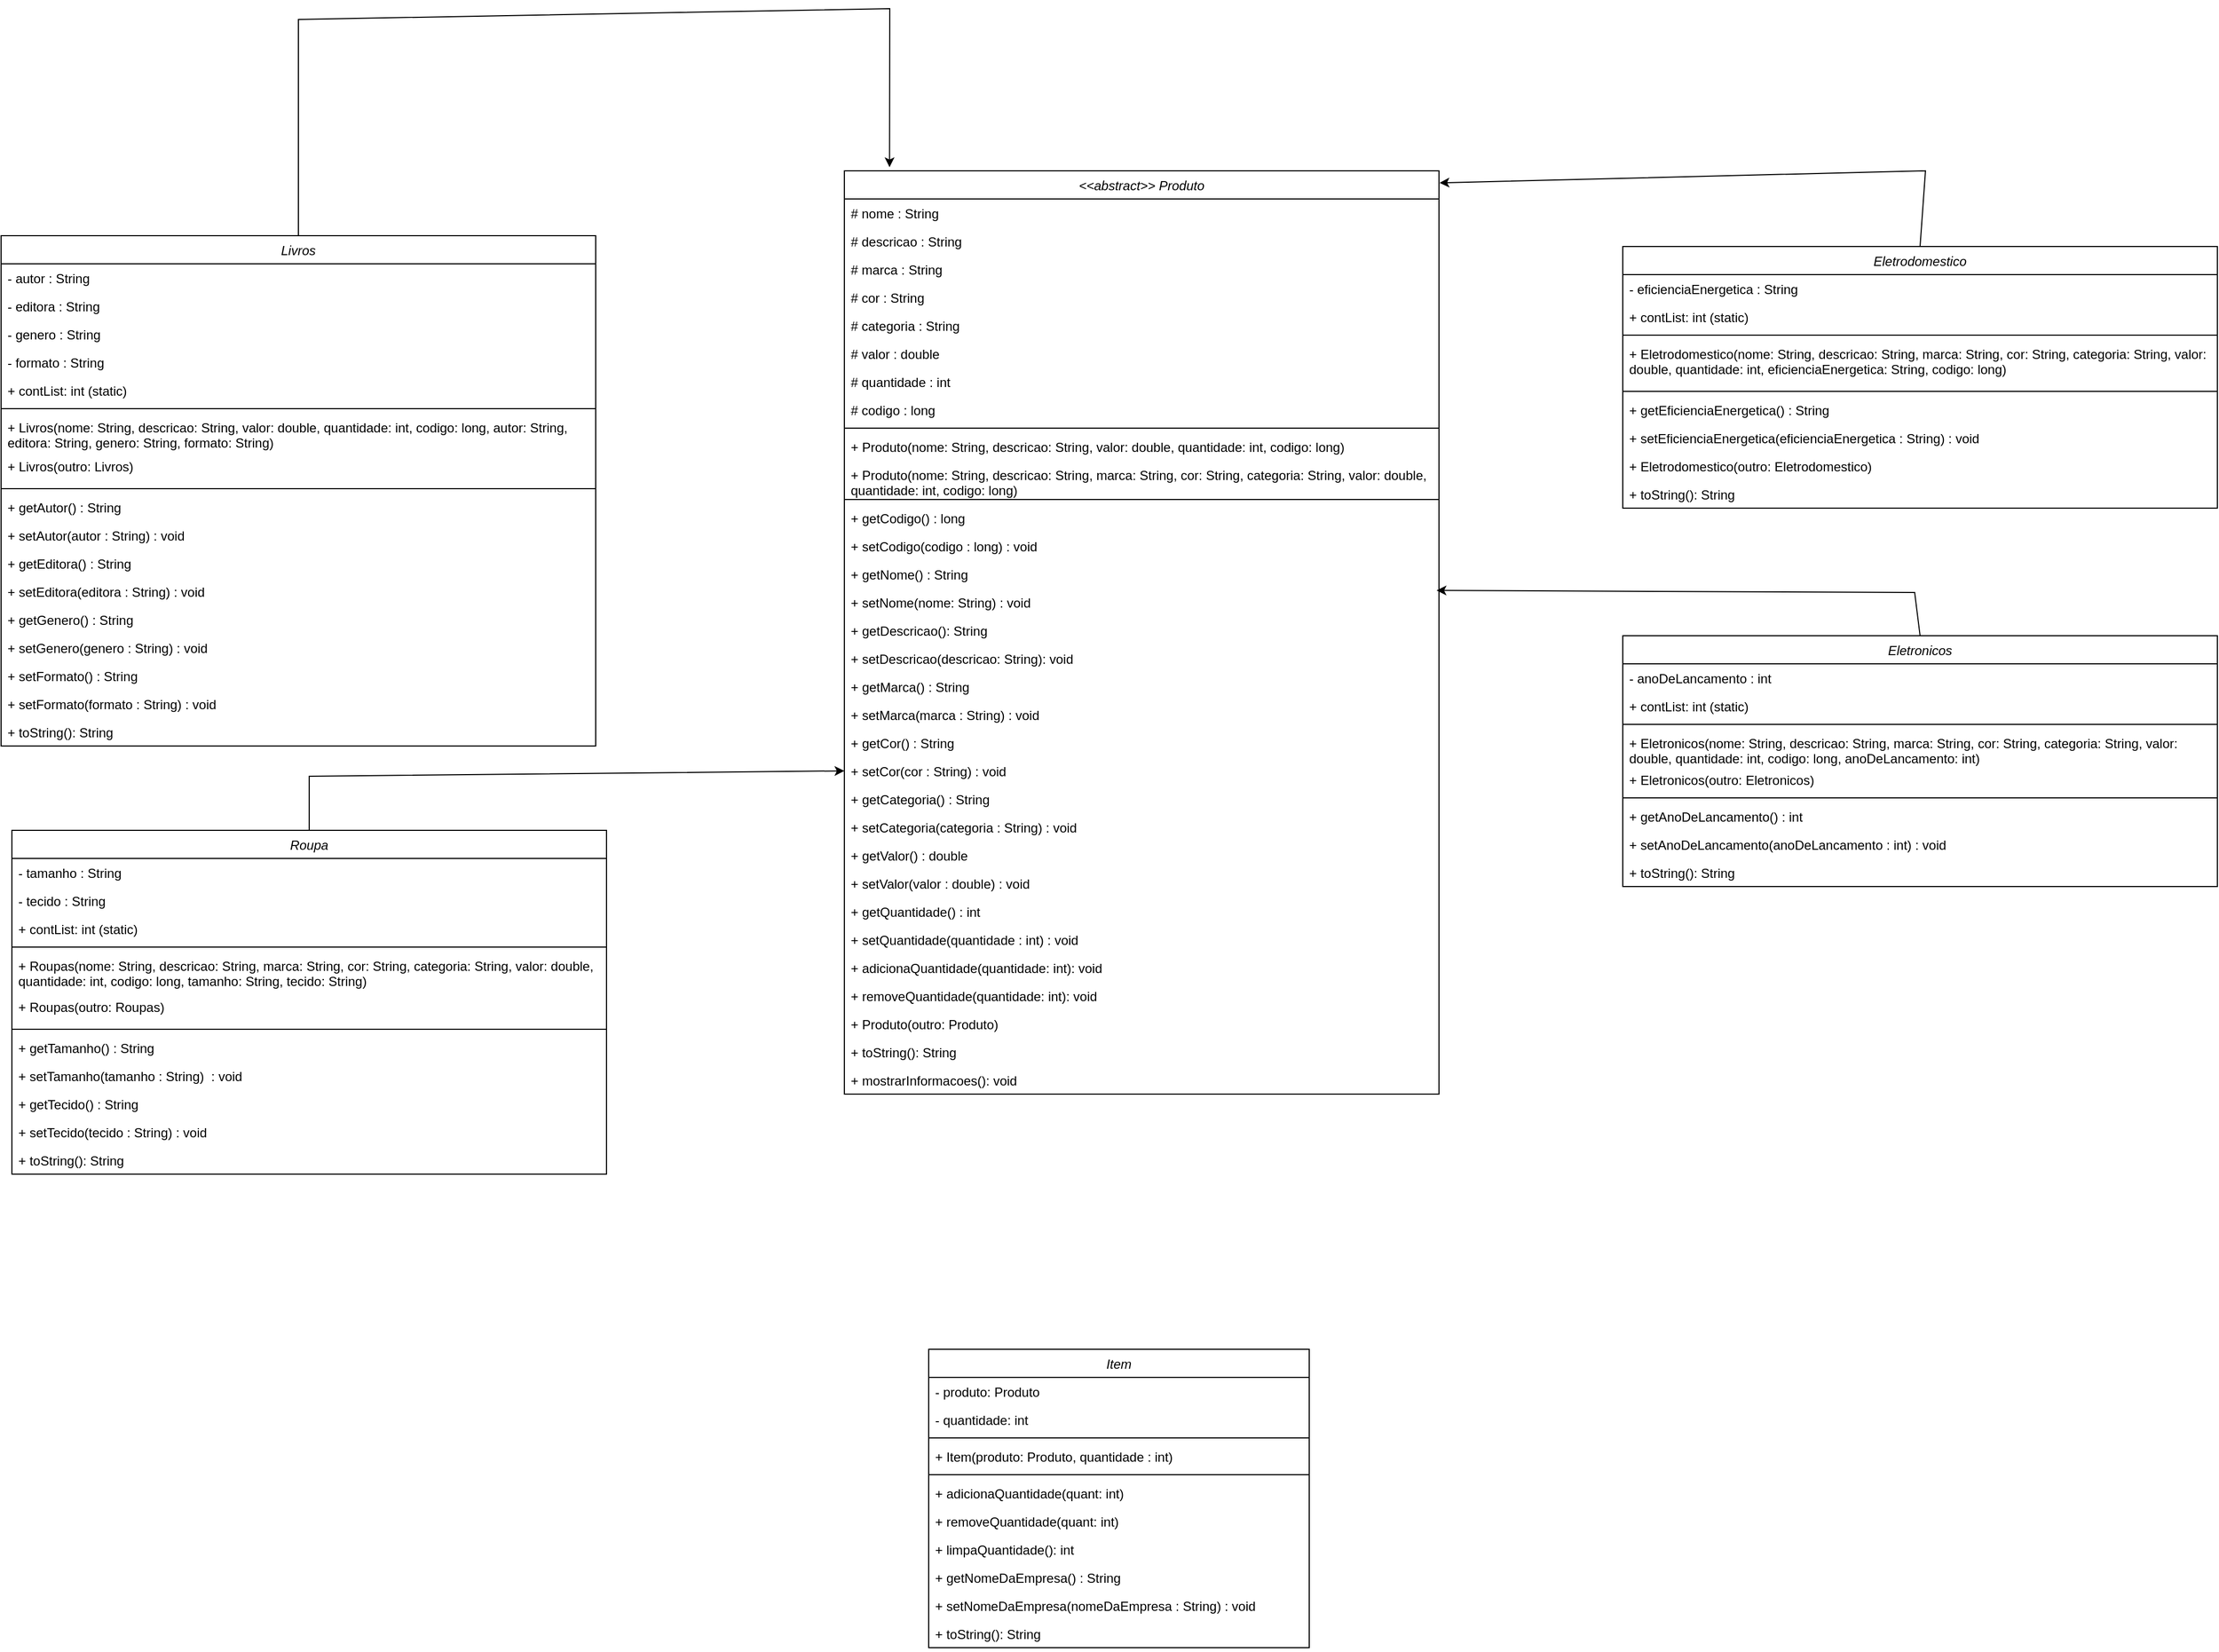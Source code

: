 <mxfile version="21.2.3" type="device">
  <diagram id="C5RBs43oDa-KdzZeNtuy" name="Page-1">
    <mxGraphModel dx="3096" dy="3029" grid="1" gridSize="10" guides="1" tooltips="1" connect="1" arrows="1" fold="1" page="1" pageScale="1" pageWidth="827" pageHeight="1169" math="0" shadow="0">
      <root>
        <mxCell id="WIyWlLk6GJQsqaUBKTNV-0" />
        <mxCell id="WIyWlLk6GJQsqaUBKTNV-1" parent="WIyWlLk6GJQsqaUBKTNV-0" />
        <mxCell id="zkfFHV4jXpPFQw0GAbJ--0" value="&lt;&lt;abstract&gt;&gt; Produto" style="swimlane;fontStyle=2;align=center;verticalAlign=top;childLayout=stackLayout;horizontal=1;startSize=26;horizontalStack=0;resizeParent=1;resizeLast=0;collapsible=1;marginBottom=0;rounded=0;shadow=0;strokeWidth=1;swimlaneLine=1;perimeterSpacing=0;" parent="WIyWlLk6GJQsqaUBKTNV-1" vertex="1">
          <mxGeometry x="160" y="-390" width="550" height="854" as="geometry">
            <mxRectangle x="256" y="20" width="160" height="26" as="alternateBounds" />
          </mxGeometry>
        </mxCell>
        <mxCell id="zkfFHV4jXpPFQw0GAbJ--1" value="# nome : String" style="text;align=left;verticalAlign=top;spacingLeft=4;spacingRight=4;overflow=hidden;rotatable=0;points=[[0,0.5],[1,0.5]];portConstraint=eastwest;" parent="zkfFHV4jXpPFQw0GAbJ--0" vertex="1">
          <mxGeometry y="26" width="550" height="26" as="geometry" />
        </mxCell>
        <mxCell id="E04pcbBt4ZjqkLTvvGPm-2" value="# descricao : String" style="text;align=left;verticalAlign=top;spacingLeft=4;spacingRight=4;overflow=hidden;rotatable=0;points=[[0,0.5],[1,0.5]];portConstraint=eastwest;rounded=0;shadow=0;html=0;" parent="zkfFHV4jXpPFQw0GAbJ--0" vertex="1">
          <mxGeometry y="52" width="550" height="26" as="geometry" />
        </mxCell>
        <mxCell id="E04pcbBt4ZjqkLTvvGPm-0" value="# marca : String" style="text;align=left;verticalAlign=top;spacingLeft=4;spacingRight=4;overflow=hidden;rotatable=0;points=[[0,0.5],[1,0.5]];portConstraint=eastwest;rounded=0;shadow=0;html=0;" parent="zkfFHV4jXpPFQw0GAbJ--0" vertex="1">
          <mxGeometry y="78" width="550" height="26" as="geometry" />
        </mxCell>
        <mxCell id="E04pcbBt4ZjqkLTvvGPm-1" value="# cor : String" style="text;align=left;verticalAlign=top;spacingLeft=4;spacingRight=4;overflow=hidden;rotatable=0;points=[[0,0.5],[1,0.5]];portConstraint=eastwest;rounded=0;shadow=0;html=0;" parent="zkfFHV4jXpPFQw0GAbJ--0" vertex="1">
          <mxGeometry y="104" width="550" height="26" as="geometry" />
        </mxCell>
        <mxCell id="zkfFHV4jXpPFQw0GAbJ--2" value="# categoria : String" style="text;align=left;verticalAlign=top;spacingLeft=4;spacingRight=4;overflow=hidden;rotatable=0;points=[[0,0.5],[1,0.5]];portConstraint=eastwest;rounded=0;shadow=0;html=0;" parent="zkfFHV4jXpPFQw0GAbJ--0" vertex="1">
          <mxGeometry y="130" width="550" height="26" as="geometry" />
        </mxCell>
        <mxCell id="ofeIjZrTYPM0pZZqyoee-0" value="# valor : double" style="text;align=left;verticalAlign=top;spacingLeft=4;spacingRight=4;overflow=hidden;rotatable=0;points=[[0,0.5],[1,0.5]];portConstraint=eastwest;rounded=0;shadow=0;html=0;" parent="zkfFHV4jXpPFQw0GAbJ--0" vertex="1">
          <mxGeometry y="156" width="550" height="26" as="geometry" />
        </mxCell>
        <mxCell id="zkfFHV4jXpPFQw0GAbJ--3" value="# quantidade : int" style="text;align=left;verticalAlign=top;spacingLeft=4;spacingRight=4;overflow=hidden;rotatable=0;points=[[0,0.5],[1,0.5]];portConstraint=eastwest;rounded=0;shadow=0;html=0;" parent="zkfFHV4jXpPFQw0GAbJ--0" vertex="1">
          <mxGeometry y="182" width="550" height="26" as="geometry" />
        </mxCell>
        <mxCell id="zi2qdgZ5hEnQhHXnhvMA-0" value="# codigo : long" style="text;align=left;verticalAlign=top;spacingLeft=4;spacingRight=4;overflow=hidden;rotatable=0;points=[[0,0.5],[1,0.5]];portConstraint=eastwest;rounded=0;shadow=0;html=0;" vertex="1" parent="zkfFHV4jXpPFQw0GAbJ--0">
          <mxGeometry y="208" width="550" height="26" as="geometry" />
        </mxCell>
        <mxCell id="zkfFHV4jXpPFQw0GAbJ--4" value="" style="line;html=1;strokeWidth=1;align=left;verticalAlign=middle;spacingTop=-1;spacingLeft=3;spacingRight=3;rotatable=0;labelPosition=right;points=[];portConstraint=eastwest;" parent="zkfFHV4jXpPFQw0GAbJ--0" vertex="1">
          <mxGeometry y="234" width="550" height="8" as="geometry" />
        </mxCell>
        <mxCell id="kKEf6lI8IoqkB2jt7rZ_-108" value="+ Produto(nome: String, descricao: String, valor: double, quantidade: int, codigo: long)" style="text;align=left;verticalAlign=top;spacingLeft=4;spacingRight=4;overflow=hidden;rotatable=0;points=[[0,0.5],[1,0.5]];portConstraint=eastwest;rounded=0;shadow=0;html=1;fontColor=default;labelBackgroundColor=default;labelBorderColor=none;whiteSpace=wrap;" parent="zkfFHV4jXpPFQw0GAbJ--0" vertex="1">
          <mxGeometry y="242" width="550" height="26" as="geometry" />
        </mxCell>
        <mxCell id="kKEf6lI8IoqkB2jt7rZ_-109" value="+ Produto(nome: String, descricao: String, marca: String, cor: String, categoria: String, valor: double, quantidade: int, codigo: long)" style="text;align=left;verticalAlign=top;spacingLeft=4;spacingRight=4;overflow=hidden;rotatable=0;points=[[0,0.5],[1,0.5]];portConstraint=eastwest;rounded=0;shadow=0;html=1;whiteSpace=wrap;" parent="zkfFHV4jXpPFQw0GAbJ--0" vertex="1">
          <mxGeometry y="268" width="550" height="32" as="geometry" />
        </mxCell>
        <mxCell id="kKEf6lI8IoqkB2jt7rZ_-133" value="" style="line;html=1;strokeWidth=1;align=left;verticalAlign=middle;spacingTop=-1;spacingLeft=3;spacingRight=3;rotatable=0;labelPosition=right;points=[];portConstraint=eastwest;" parent="zkfFHV4jXpPFQw0GAbJ--0" vertex="1">
          <mxGeometry y="300" width="550" height="8" as="geometry" />
        </mxCell>
        <mxCell id="ofeIjZrTYPM0pZZqyoee-1" value="+ getCodigo() : long" style="text;align=left;verticalAlign=top;spacingLeft=4;spacingRight=4;overflow=hidden;rotatable=0;points=[[0,0.5],[1,0.5]];portConstraint=eastwest;rounded=0;shadow=0;html=0;" parent="zkfFHV4jXpPFQw0GAbJ--0" vertex="1">
          <mxGeometry y="308" width="550" height="26" as="geometry" />
        </mxCell>
        <mxCell id="ofeIjZrTYPM0pZZqyoee-2" value="+ setCodigo(codigo : long) : void" style="text;align=left;verticalAlign=top;spacingLeft=4;spacingRight=4;overflow=hidden;rotatable=0;points=[[0,0.5],[1,0.5]];portConstraint=eastwest;rounded=0;shadow=0;html=0;" parent="zkfFHV4jXpPFQw0GAbJ--0" vertex="1">
          <mxGeometry y="334" width="550" height="26" as="geometry" />
        </mxCell>
        <mxCell id="kKEf6lI8IoqkB2jt7rZ_-110" value="+ getNome() : String" style="text;align=left;verticalAlign=top;spacingLeft=4;spacingRight=4;overflow=hidden;rotatable=0;points=[[0,0.5],[1,0.5]];portConstraint=eastwest;rounded=0;shadow=0;html=0;" parent="zkfFHV4jXpPFQw0GAbJ--0" vertex="1">
          <mxGeometry y="360" width="550" height="26" as="geometry" />
        </mxCell>
        <mxCell id="kKEf6lI8IoqkB2jt7rZ_-111" value="+ setNome(nome: String) : void " style="text;align=left;verticalAlign=top;spacingLeft=4;spacingRight=4;overflow=hidden;rotatable=0;points=[[0,0.5],[1,0.5]];portConstraint=eastwest;rounded=0;shadow=0;html=0;" parent="zkfFHV4jXpPFQw0GAbJ--0" vertex="1">
          <mxGeometry y="386" width="550" height="26" as="geometry" />
        </mxCell>
        <mxCell id="zi2qdgZ5hEnQhHXnhvMA-3" value="+ getDescricao(): String " style="text;align=left;verticalAlign=top;spacingLeft=4;spacingRight=4;overflow=hidden;rotatable=0;points=[[0,0.5],[1,0.5]];portConstraint=eastwest;rounded=0;shadow=0;html=1;" vertex="1" parent="zkfFHV4jXpPFQw0GAbJ--0">
          <mxGeometry y="412" width="550" height="26" as="geometry" />
        </mxCell>
        <mxCell id="zi2qdgZ5hEnQhHXnhvMA-4" value="+ setDescricao(descricao: String): void" style="text;align=left;verticalAlign=top;spacingLeft=4;spacingRight=4;overflow=hidden;rotatable=0;points=[[0,0.5],[1,0.5]];portConstraint=eastwest;rounded=0;shadow=0;" vertex="1" parent="zkfFHV4jXpPFQw0GAbJ--0">
          <mxGeometry y="438" width="550" height="26" as="geometry" />
        </mxCell>
        <mxCell id="E04pcbBt4ZjqkLTvvGPm-4" value="+ getMarca() : String" style="text;align=left;verticalAlign=top;spacingLeft=4;spacingRight=4;overflow=hidden;rotatable=0;points=[[0,0.5],[1,0.5]];portConstraint=eastwest;rounded=0;shadow=0;html=0;" parent="zkfFHV4jXpPFQw0GAbJ--0" vertex="1">
          <mxGeometry y="464" width="550" height="26" as="geometry" />
        </mxCell>
        <mxCell id="E04pcbBt4ZjqkLTvvGPm-6" value="+ setMarca(marca : String) : void" style="text;align=left;verticalAlign=top;spacingLeft=4;spacingRight=4;overflow=hidden;rotatable=0;points=[[0,0.5],[1,0.5]];portConstraint=eastwest;rounded=0;shadow=0;html=0;" parent="zkfFHV4jXpPFQw0GAbJ--0" vertex="1">
          <mxGeometry y="490" width="550" height="26" as="geometry" />
        </mxCell>
        <mxCell id="E04pcbBt4ZjqkLTvvGPm-7" value="+ getCor() : String" style="text;align=left;verticalAlign=top;spacingLeft=4;spacingRight=4;overflow=hidden;rotatable=0;points=[[0,0.5],[1,0.5]];portConstraint=eastwest;rounded=0;shadow=0;html=0;" parent="zkfFHV4jXpPFQw0GAbJ--0" vertex="1">
          <mxGeometry y="516" width="550" height="26" as="geometry" />
        </mxCell>
        <mxCell id="E04pcbBt4ZjqkLTvvGPm-8" value="+ setCor(cor : String) : void" style="text;align=left;verticalAlign=top;spacingLeft=4;spacingRight=4;overflow=hidden;rotatable=0;points=[[0,0.5],[1,0.5]];portConstraint=eastwest;rounded=0;shadow=0;html=0;" parent="zkfFHV4jXpPFQw0GAbJ--0" vertex="1">
          <mxGeometry y="542" width="550" height="26" as="geometry" />
        </mxCell>
        <mxCell id="E04pcbBt4ZjqkLTvvGPm-5" value="+ getCategoria() : String" style="text;align=left;verticalAlign=top;spacingLeft=4;spacingRight=4;overflow=hidden;rotatable=0;points=[[0,0.5],[1,0.5]];portConstraint=eastwest;rounded=0;shadow=0;html=0;" parent="zkfFHV4jXpPFQw0GAbJ--0" vertex="1">
          <mxGeometry y="568" width="550" height="26" as="geometry" />
        </mxCell>
        <mxCell id="E04pcbBt4ZjqkLTvvGPm-3" value="+ setCategoria(categoria : String) : void" style="text;align=left;verticalAlign=top;spacingLeft=4;spacingRight=4;overflow=hidden;rotatable=0;points=[[0,0.5],[1,0.5]];portConstraint=eastwest;rounded=0;shadow=0;html=0;" parent="zkfFHV4jXpPFQw0GAbJ--0" vertex="1">
          <mxGeometry y="594" width="550" height="26" as="geometry" />
        </mxCell>
        <mxCell id="kKEf6lI8IoqkB2jt7rZ_-112" value="+ getValor() : double" style="text;align=left;verticalAlign=top;spacingLeft=4;spacingRight=4;overflow=hidden;rotatable=0;points=[[0,0.5],[1,0.5]];portConstraint=eastwest;rounded=0;shadow=0;html=0;" parent="zkfFHV4jXpPFQw0GAbJ--0" vertex="1">
          <mxGeometry y="620" width="550" height="26" as="geometry" />
        </mxCell>
        <mxCell id="kKEf6lI8IoqkB2jt7rZ_-113" value="+ setValor(valor : double) : void" style="text;align=left;verticalAlign=top;spacingLeft=4;spacingRight=4;overflow=hidden;rotatable=0;points=[[0,0.5],[1,0.5]];portConstraint=eastwest;rounded=0;shadow=0;html=0;" parent="zkfFHV4jXpPFQw0GAbJ--0" vertex="1">
          <mxGeometry y="646" width="550" height="26" as="geometry" />
        </mxCell>
        <mxCell id="kKEf6lI8IoqkB2jt7rZ_-114" value="+ getQuantidade() : int" style="text;align=left;verticalAlign=top;spacingLeft=4;spacingRight=4;overflow=hidden;rotatable=0;points=[[0,0.5],[1,0.5]];portConstraint=eastwest;rounded=0;shadow=0;html=0;" parent="zkfFHV4jXpPFQw0GAbJ--0" vertex="1">
          <mxGeometry y="672" width="550" height="26" as="geometry" />
        </mxCell>
        <mxCell id="kKEf6lI8IoqkB2jt7rZ_-115" value="+ setQuantidade(quantidade : int) : void" style="text;align=left;verticalAlign=top;spacingLeft=4;spacingRight=4;overflow=hidden;rotatable=0;points=[[0,0.5],[1,0.5]];portConstraint=eastwest;rounded=0;shadow=0;html=0;" parent="zkfFHV4jXpPFQw0GAbJ--0" vertex="1">
          <mxGeometry y="698" width="550" height="26" as="geometry" />
        </mxCell>
        <mxCell id="zi2qdgZ5hEnQhHXnhvMA-7" value="+ adicionaQuantidade(quantidade: int): void" style="text;align=left;verticalAlign=top;spacingLeft=4;spacingRight=4;overflow=hidden;rotatable=0;points=[[0,0.5],[1,0.5]];portConstraint=eastwest;rounded=0;shadow=0;html=1;" vertex="1" parent="zkfFHV4jXpPFQw0GAbJ--0">
          <mxGeometry y="724" width="550" height="26" as="geometry" />
        </mxCell>
        <mxCell id="zi2qdgZ5hEnQhHXnhvMA-8" value="+ removeQuantidade(quantidade: int): void" style="text;align=left;verticalAlign=top;spacingLeft=4;spacingRight=4;overflow=hidden;rotatable=0;points=[[0,0.5],[1,0.5]];portConstraint=eastwest;rounded=0;shadow=0;" vertex="1" parent="zkfFHV4jXpPFQw0GAbJ--0">
          <mxGeometry y="750" width="550" height="26" as="geometry" />
        </mxCell>
        <mxCell id="zi2qdgZ5hEnQhHXnhvMA-9" value="+ Produto(outro: Produto)" style="text;align=left;verticalAlign=top;spacingLeft=4;spacingRight=4;overflow=hidden;rotatable=0;points=[[0,0.5],[1,0.5]];portConstraint=eastwest;rounded=0;shadow=0;html=1;" vertex="1" parent="zkfFHV4jXpPFQw0GAbJ--0">
          <mxGeometry y="776" width="550" height="26" as="geometry" />
        </mxCell>
        <mxCell id="zi2qdgZ5hEnQhHXnhvMA-10" value="+ toString(): String" style="text;align=left;verticalAlign=top;spacingLeft=4;spacingRight=4;overflow=hidden;rotatable=0;points=[[0,0.5],[1,0.5]];portConstraint=eastwest;rounded=0;shadow=0;" vertex="1" parent="zkfFHV4jXpPFQw0GAbJ--0">
          <mxGeometry y="802" width="550" height="26" as="geometry" />
        </mxCell>
        <mxCell id="zi2qdgZ5hEnQhHXnhvMA-11" value="+ mostrarInformacoes(): void" style="text;align=left;verticalAlign=top;spacingLeft=4;spacingRight=4;overflow=hidden;rotatable=0;points=[[0,0.5],[1,0.5]];portConstraint=eastwest;rounded=0;shadow=0;html=1;" vertex="1" parent="zkfFHV4jXpPFQw0GAbJ--0">
          <mxGeometry y="828" width="550" height="26" as="geometry" />
        </mxCell>
        <mxCell id="kKEf6lI8IoqkB2jt7rZ_-117" value="Livros" style="swimlane;fontStyle=2;align=center;verticalAlign=top;childLayout=stackLayout;horizontal=1;startSize=26;horizontalStack=0;resizeParent=1;resizeLast=0;collapsible=1;marginBottom=0;rounded=0;shadow=0;strokeWidth=1;" parent="WIyWlLk6GJQsqaUBKTNV-1" vertex="1">
          <mxGeometry x="-620" y="-330" width="550" height="472" as="geometry">
            <mxRectangle x="-640" width="160" height="26" as="alternateBounds" />
          </mxGeometry>
        </mxCell>
        <mxCell id="kKEf6lI8IoqkB2jt7rZ_-118" value="- autor : String" style="text;align=left;verticalAlign=top;spacingLeft=4;spacingRight=4;overflow=hidden;rotatable=0;points=[[0,0.5],[1,0.5]];portConstraint=eastwest;" parent="kKEf6lI8IoqkB2jt7rZ_-117" vertex="1">
          <mxGeometry y="26" width="550" height="26" as="geometry" />
        </mxCell>
        <mxCell id="kKEf6lI8IoqkB2jt7rZ_-119" value="- editora : String" style="text;align=left;verticalAlign=top;spacingLeft=4;spacingRight=4;overflow=hidden;rotatable=0;points=[[0,0.5],[1,0.5]];portConstraint=eastwest;rounded=0;shadow=0;html=0;" parent="kKEf6lI8IoqkB2jt7rZ_-117" vertex="1">
          <mxGeometry y="52" width="550" height="26" as="geometry" />
        </mxCell>
        <mxCell id="2gL05hQ5_HFMvIBrOr-T-1" value="- genero : String" style="text;align=left;verticalAlign=top;spacingLeft=4;spacingRight=4;overflow=hidden;rotatable=0;points=[[0,0.5],[1,0.5]];portConstraint=eastwest;rounded=0;shadow=0;html=0;" parent="kKEf6lI8IoqkB2jt7rZ_-117" vertex="1">
          <mxGeometry y="78" width="550" height="26" as="geometry" />
        </mxCell>
        <mxCell id="2gL05hQ5_HFMvIBrOr-T-2" value="- formato : String" style="text;align=left;verticalAlign=top;spacingLeft=4;spacingRight=4;overflow=hidden;rotatable=0;points=[[0,0.5],[1,0.5]];portConstraint=eastwest;rounded=0;shadow=0;html=0;" parent="kKEf6lI8IoqkB2jt7rZ_-117" vertex="1">
          <mxGeometry y="104" width="550" height="26" as="geometry" />
        </mxCell>
        <mxCell id="zi2qdgZ5hEnQhHXnhvMA-18" value="+ contList: int (static)" style="text;align=left;verticalAlign=top;spacingLeft=4;spacingRight=4;overflow=hidden;rotatable=0;points=[[0,0.5],[1,0.5]];portConstraint=eastwest;rounded=0;shadow=0;html=1;" vertex="1" parent="kKEf6lI8IoqkB2jt7rZ_-117">
          <mxGeometry y="130" width="550" height="26" as="geometry" />
        </mxCell>
        <mxCell id="kKEf6lI8IoqkB2jt7rZ_-121" value="" style="line;html=1;strokeWidth=1;align=left;verticalAlign=middle;spacingTop=-1;spacingLeft=3;spacingRight=3;rotatable=0;labelPosition=right;points=[];portConstraint=eastwest;" parent="kKEf6lI8IoqkB2jt7rZ_-117" vertex="1">
          <mxGeometry y="156" width="550" height="8" as="geometry" />
        </mxCell>
        <mxCell id="kKEf6lI8IoqkB2jt7rZ_-123" value="+ Livros(nome: String, descricao: String, valor: double, quantidade: int, codigo: long, autor: String, editora: String, genero: String, formato: String)" style="text;align=left;verticalAlign=top;spacingLeft=4;spacingRight=4;overflow=hidden;rotatable=0;points=[[0,0.5],[1,0.5]];portConstraint=eastwest;rounded=0;shadow=0;html=1;whiteSpace=wrap;" parent="kKEf6lI8IoqkB2jt7rZ_-117" vertex="1">
          <mxGeometry y="164" width="550" height="36" as="geometry" />
        </mxCell>
        <mxCell id="zi2qdgZ5hEnQhHXnhvMA-19" value="+ Livros(outro: Livros)" style="text;align=left;verticalAlign=top;spacingLeft=4;spacingRight=4;overflow=hidden;rotatable=0;points=[[0,0.5],[1,0.5]];portConstraint=eastwest;rounded=0;shadow=0;whiteSpace=wrap;" vertex="1" parent="kKEf6lI8IoqkB2jt7rZ_-117">
          <mxGeometry y="200" width="550" height="30" as="geometry" />
        </mxCell>
        <mxCell id="kKEf6lI8IoqkB2jt7rZ_-134" value="" style="line;html=1;strokeWidth=1;align=left;verticalAlign=middle;spacingTop=-1;spacingLeft=3;spacingRight=3;rotatable=0;labelPosition=right;points=[];portConstraint=eastwest;" parent="kKEf6lI8IoqkB2jt7rZ_-117" vertex="1">
          <mxGeometry y="230" width="550" height="8" as="geometry" />
        </mxCell>
        <mxCell id="kKEf6lI8IoqkB2jt7rZ_-125" value="+ getAutor() : String" style="text;align=left;verticalAlign=top;spacingLeft=4;spacingRight=4;overflow=hidden;rotatable=0;points=[[0,0.5],[1,0.5]];portConstraint=eastwest;rounded=0;shadow=0;html=0;" parent="kKEf6lI8IoqkB2jt7rZ_-117" vertex="1">
          <mxGeometry y="238" width="550" height="26" as="geometry" />
        </mxCell>
        <mxCell id="kKEf6lI8IoqkB2jt7rZ_-126" value="+ setAutor(autor : String) : void" style="text;align=left;verticalAlign=top;spacingLeft=4;spacingRight=4;overflow=hidden;rotatable=0;points=[[0,0.5],[1,0.5]];portConstraint=eastwest;rounded=0;shadow=0;html=0;" parent="kKEf6lI8IoqkB2jt7rZ_-117" vertex="1">
          <mxGeometry y="264" width="550" height="26" as="geometry" />
        </mxCell>
        <mxCell id="kKEf6lI8IoqkB2jt7rZ_-127" value="+ getEditora() : String" style="text;align=left;verticalAlign=top;spacingLeft=4;spacingRight=4;overflow=hidden;rotatable=0;points=[[0,0.5],[1,0.5]];portConstraint=eastwest;rounded=0;shadow=0;html=0;" parent="kKEf6lI8IoqkB2jt7rZ_-117" vertex="1">
          <mxGeometry y="290" width="550" height="26" as="geometry" />
        </mxCell>
        <mxCell id="kKEf6lI8IoqkB2jt7rZ_-128" value="+ setEditora(editora : String) : void" style="text;align=left;verticalAlign=top;spacingLeft=4;spacingRight=4;overflow=hidden;rotatable=0;points=[[0,0.5],[1,0.5]];portConstraint=eastwest;rounded=0;shadow=0;html=0;" parent="kKEf6lI8IoqkB2jt7rZ_-117" vertex="1">
          <mxGeometry y="316" width="550" height="26" as="geometry" />
        </mxCell>
        <mxCell id="2gL05hQ5_HFMvIBrOr-T-4" value="+ getGenero() : String" style="text;align=left;verticalAlign=top;spacingLeft=4;spacingRight=4;overflow=hidden;rotatable=0;points=[[0,0.5],[1,0.5]];portConstraint=eastwest;rounded=0;shadow=0;html=0;" parent="kKEf6lI8IoqkB2jt7rZ_-117" vertex="1">
          <mxGeometry y="342" width="550" height="26" as="geometry" />
        </mxCell>
        <mxCell id="2gL05hQ5_HFMvIBrOr-T-5" value="+ setGenero(genero : String) : void" style="text;align=left;verticalAlign=top;spacingLeft=4;spacingRight=4;overflow=hidden;rotatable=0;points=[[0,0.5],[1,0.5]];portConstraint=eastwest;rounded=0;shadow=0;html=0;" parent="kKEf6lI8IoqkB2jt7rZ_-117" vertex="1">
          <mxGeometry y="368" width="550" height="26" as="geometry" />
        </mxCell>
        <mxCell id="2gL05hQ5_HFMvIBrOr-T-6" value="+ setFormato() : String" style="text;align=left;verticalAlign=top;spacingLeft=4;spacingRight=4;overflow=hidden;rotatable=0;points=[[0,0.5],[1,0.5]];portConstraint=eastwest;rounded=0;shadow=0;html=0;" parent="kKEf6lI8IoqkB2jt7rZ_-117" vertex="1">
          <mxGeometry y="394" width="550" height="26" as="geometry" />
        </mxCell>
        <mxCell id="2gL05hQ5_HFMvIBrOr-T-3" value="+ setFormato(formato : String) : void" style="text;align=left;verticalAlign=top;spacingLeft=4;spacingRight=4;overflow=hidden;rotatable=0;points=[[0,0.5],[1,0.5]];portConstraint=eastwest;rounded=0;shadow=0;html=0;" parent="kKEf6lI8IoqkB2jt7rZ_-117" vertex="1">
          <mxGeometry y="420" width="550" height="26" as="geometry" />
        </mxCell>
        <mxCell id="zi2qdgZ5hEnQhHXnhvMA-20" value="+ toString(): String" style="text;align=left;verticalAlign=top;spacingLeft=4;spacingRight=4;overflow=hidden;rotatable=0;points=[[0,0.5],[1,0.5]];portConstraint=eastwest;rounded=0;shadow=0;html=1;" vertex="1" parent="kKEf6lI8IoqkB2jt7rZ_-117">
          <mxGeometry y="446" width="550" height="26" as="geometry" />
        </mxCell>
        <mxCell id="kKEf6lI8IoqkB2jt7rZ_-135" value="Eletrodomestico" style="swimlane;fontStyle=2;align=center;verticalAlign=top;childLayout=stackLayout;horizontal=1;startSize=26;horizontalStack=0;resizeParent=1;resizeLast=0;collapsible=1;marginBottom=0;rounded=0;shadow=0;strokeWidth=1;" parent="WIyWlLk6GJQsqaUBKTNV-1" vertex="1">
          <mxGeometry x="880" y="-320" width="550" height="242" as="geometry">
            <mxRectangle x="710" y="400" width="160" height="26" as="alternateBounds" />
          </mxGeometry>
        </mxCell>
        <mxCell id="zi2qdgZ5hEnQhHXnhvMA-15" value="- eficienciaEnergetica : String" style="text;align=left;verticalAlign=top;spacingLeft=4;spacingRight=4;overflow=hidden;rotatable=0;points=[[0,0.5],[1,0.5]];portConstraint=eastwest;" vertex="1" parent="kKEf6lI8IoqkB2jt7rZ_-135">
          <mxGeometry y="26" width="550" height="26" as="geometry" />
        </mxCell>
        <mxCell id="kKEf6lI8IoqkB2jt7rZ_-136" value="+ contList: int (static)" style="text;align=left;verticalAlign=top;spacingLeft=4;spacingRight=4;overflow=hidden;rotatable=0;points=[[0,0.5],[1,0.5]];portConstraint=eastwest;html=1;" parent="kKEf6lI8IoqkB2jt7rZ_-135" vertex="1">
          <mxGeometry y="52" width="550" height="26" as="geometry" />
        </mxCell>
        <mxCell id="kKEf6lI8IoqkB2jt7rZ_-138" value="" style="line;html=1;strokeWidth=1;align=left;verticalAlign=middle;spacingTop=-1;spacingLeft=3;spacingRight=3;rotatable=0;labelPosition=right;points=[];portConstraint=eastwest;" parent="kKEf6lI8IoqkB2jt7rZ_-135" vertex="1">
          <mxGeometry y="78" width="550" height="8" as="geometry" />
        </mxCell>
        <mxCell id="kKEf6lI8IoqkB2jt7rZ_-140" value="+ Eletrodomestico(nome: String, descricao: String, marca: String, cor: String, categoria: String, valor: double, quantidade: int, eficienciaEnergetica: String, codigo: long)" style="text;align=left;verticalAlign=top;spacingLeft=4;spacingRight=4;overflow=hidden;rotatable=0;points=[[0,0.5],[1,0.5]];portConstraint=eastwest;rounded=0;shadow=0;html=1;whiteSpace=wrap;" parent="kKEf6lI8IoqkB2jt7rZ_-135" vertex="1">
          <mxGeometry y="86" width="550" height="44" as="geometry" />
        </mxCell>
        <mxCell id="kKEf6lI8IoqkB2jt7rZ_-142" value="" style="line;html=1;strokeWidth=1;align=left;verticalAlign=middle;spacingTop=-1;spacingLeft=3;spacingRight=3;rotatable=0;labelPosition=right;points=[];portConstraint=eastwest;" parent="kKEf6lI8IoqkB2jt7rZ_-135" vertex="1">
          <mxGeometry y="130" width="550" height="8" as="geometry" />
        </mxCell>
        <mxCell id="kKEf6lI8IoqkB2jt7rZ_-150" value="+ getEficienciaEnergetica() : String" style="text;align=left;verticalAlign=top;spacingLeft=4;spacingRight=4;overflow=hidden;rotatable=0;points=[[0,0.5],[1,0.5]];portConstraint=eastwest;rounded=0;shadow=0;html=0;" parent="kKEf6lI8IoqkB2jt7rZ_-135" vertex="1">
          <mxGeometry y="138" width="550" height="26" as="geometry" />
        </mxCell>
        <mxCell id="2gL05hQ5_HFMvIBrOr-T-18" value="+ setEficienciaEnergetica(eficienciaEnergetica : String) : void" style="text;align=left;verticalAlign=top;spacingLeft=4;spacingRight=4;overflow=hidden;rotatable=0;points=[[0,0.5],[1,0.5]];portConstraint=eastwest;rounded=0;shadow=0;html=0;" parent="kKEf6lI8IoqkB2jt7rZ_-135" vertex="1">
          <mxGeometry y="164" width="550" height="26" as="geometry" />
        </mxCell>
        <mxCell id="zi2qdgZ5hEnQhHXnhvMA-16" value="+ Eletrodomestico(outro: Eletrodomestico)" style="text;align=left;verticalAlign=top;spacingLeft=4;spacingRight=4;overflow=hidden;rotatable=0;points=[[0,0.5],[1,0.5]];portConstraint=eastwest;rounded=0;shadow=0;html=1;" vertex="1" parent="kKEf6lI8IoqkB2jt7rZ_-135">
          <mxGeometry y="190" width="550" height="26" as="geometry" />
        </mxCell>
        <mxCell id="zi2qdgZ5hEnQhHXnhvMA-17" value="+ toString(): String " style="text;align=left;verticalAlign=top;spacingLeft=4;spacingRight=4;overflow=hidden;rotatable=0;points=[[0,0.5],[1,0.5]];portConstraint=eastwest;rounded=0;shadow=0;html=1;" vertex="1" parent="kKEf6lI8IoqkB2jt7rZ_-135">
          <mxGeometry y="216" width="550" height="26" as="geometry" />
        </mxCell>
        <mxCell id="kKEf6lI8IoqkB2jt7rZ_-152" value="Eletronicos" style="swimlane;fontStyle=2;align=center;verticalAlign=top;childLayout=stackLayout;horizontal=1;startSize=26;horizontalStack=0;resizeParent=1;resizeLast=0;collapsible=1;marginBottom=0;rounded=0;shadow=0;strokeWidth=1;" parent="WIyWlLk6GJQsqaUBKTNV-1" vertex="1">
          <mxGeometry x="880" y="40" width="550" height="232" as="geometry">
            <mxRectangle x="147.5" y="400" width="160" height="26" as="alternateBounds" />
          </mxGeometry>
        </mxCell>
        <mxCell id="kKEf6lI8IoqkB2jt7rZ_-153" value="- anoDeLancamento : int" style="text;align=left;verticalAlign=top;spacingLeft=4;spacingRight=4;overflow=hidden;rotatable=0;points=[[0,0.5],[1,0.5]];portConstraint=eastwest;" parent="kKEf6lI8IoqkB2jt7rZ_-152" vertex="1">
          <mxGeometry y="26" width="550" height="26" as="geometry" />
        </mxCell>
        <mxCell id="zi2qdgZ5hEnQhHXnhvMA-12" value="+ contList: int (static)" style="text;align=left;verticalAlign=top;spacingLeft=4;spacingRight=4;overflow=hidden;rotatable=0;points=[[0,0.5],[1,0.5]];portConstraint=eastwest;html=1;" vertex="1" parent="kKEf6lI8IoqkB2jt7rZ_-152">
          <mxGeometry y="52" width="550" height="26" as="geometry" />
        </mxCell>
        <mxCell id="kKEf6lI8IoqkB2jt7rZ_-155" value="" style="line;html=1;strokeWidth=1;align=left;verticalAlign=middle;spacingTop=-1;spacingLeft=3;spacingRight=3;rotatable=0;labelPosition=right;points=[];portConstraint=eastwest;" parent="kKEf6lI8IoqkB2jt7rZ_-152" vertex="1">
          <mxGeometry y="78" width="550" height="8" as="geometry" />
        </mxCell>
        <mxCell id="kKEf6lI8IoqkB2jt7rZ_-157" value="+ Eletronicos(nome: String, descricao: String, marca: String, cor: String, categoria: String, valor: double, quantidade: int, codigo: long, anoDeLancamento: int)" style="text;align=left;verticalAlign=top;spacingLeft=4;spacingRight=4;overflow=hidden;rotatable=0;points=[[0,0.5],[1,0.5]];portConstraint=eastwest;rounded=0;shadow=0;html=1;whiteSpace=wrap;" parent="kKEf6lI8IoqkB2jt7rZ_-152" vertex="1">
          <mxGeometry y="86" width="550" height="34" as="geometry" />
        </mxCell>
        <mxCell id="zi2qdgZ5hEnQhHXnhvMA-13" value="+ Eletronicos(outro: Eletronicos)" style="text;align=left;verticalAlign=top;spacingLeft=4;spacingRight=4;overflow=hidden;rotatable=0;points=[[0,0.5],[1,0.5]];portConstraint=eastwest;rounded=0;shadow=0;" vertex="1" parent="kKEf6lI8IoqkB2jt7rZ_-152">
          <mxGeometry y="120" width="550" height="26" as="geometry" />
        </mxCell>
        <mxCell id="kKEf6lI8IoqkB2jt7rZ_-159" value="" style="line;html=1;strokeWidth=1;align=left;verticalAlign=middle;spacingTop=-1;spacingLeft=3;spacingRight=3;rotatable=0;labelPosition=right;points=[];portConstraint=eastwest;" parent="kKEf6lI8IoqkB2jt7rZ_-152" vertex="1">
          <mxGeometry y="146" width="550" height="8" as="geometry" />
        </mxCell>
        <mxCell id="kKEf6lI8IoqkB2jt7rZ_-160" value="+ getAnoDeLancamento() : int" style="text;align=left;verticalAlign=top;spacingLeft=4;spacingRight=4;overflow=hidden;rotatable=0;points=[[0,0.5],[1,0.5]];portConstraint=eastwest;rounded=0;shadow=0;html=0;" parent="kKEf6lI8IoqkB2jt7rZ_-152" vertex="1">
          <mxGeometry y="154" width="550" height="26" as="geometry" />
        </mxCell>
        <mxCell id="kKEf6lI8IoqkB2jt7rZ_-161" value="+ setAnoDeLancamento(anoDeLancamento : int) : void" style="text;align=left;verticalAlign=top;spacingLeft=4;spacingRight=4;overflow=hidden;rotatable=0;points=[[0,0.5],[1,0.5]];portConstraint=eastwest;rounded=0;shadow=0;html=0;" parent="kKEf6lI8IoqkB2jt7rZ_-152" vertex="1">
          <mxGeometry y="180" width="550" height="26" as="geometry" />
        </mxCell>
        <mxCell id="zi2qdgZ5hEnQhHXnhvMA-14" value="+ toString(): String" style="text;align=left;verticalAlign=top;spacingLeft=4;spacingRight=4;overflow=hidden;rotatable=0;points=[[0,0.5],[1,0.5]];portConstraint=eastwest;rounded=0;shadow=0;html=1;" vertex="1" parent="kKEf6lI8IoqkB2jt7rZ_-152">
          <mxGeometry y="206" width="550" height="26" as="geometry" />
        </mxCell>
        <mxCell id="kKEf6lI8IoqkB2jt7rZ_-169" value="Item" style="swimlane;fontStyle=2;align=center;verticalAlign=top;childLayout=stackLayout;horizontal=1;startSize=26;horizontalStack=0;resizeParent=1;resizeLast=0;collapsible=1;marginBottom=0;rounded=0;shadow=0;strokeWidth=1;" parent="WIyWlLk6GJQsqaUBKTNV-1" vertex="1">
          <mxGeometry x="238" y="700" width="352" height="276" as="geometry">
            <mxRectangle x="147.5" y="400" width="160" height="26" as="alternateBounds" />
          </mxGeometry>
        </mxCell>
        <mxCell id="kKEf6lI8IoqkB2jt7rZ_-170" value="- produto: Produto" style="text;align=left;verticalAlign=top;spacingLeft=4;spacingRight=4;overflow=hidden;rotatable=0;points=[[0,0.5],[1,0.5]];portConstraint=eastwest;" parent="kKEf6lI8IoqkB2jt7rZ_-169" vertex="1">
          <mxGeometry y="26" width="352" height="26" as="geometry" />
        </mxCell>
        <mxCell id="kKEf6lI8IoqkB2jt7rZ_-179" value="- quantidade: int" style="text;align=left;verticalAlign=top;spacingLeft=4;spacingRight=4;overflow=hidden;rotatable=0;points=[[0,0.5],[1,0.5]];portConstraint=eastwest;" parent="kKEf6lI8IoqkB2jt7rZ_-169" vertex="1">
          <mxGeometry y="52" width="352" height="26" as="geometry" />
        </mxCell>
        <mxCell id="kKEf6lI8IoqkB2jt7rZ_-171" value="" style="line;html=1;strokeWidth=1;align=left;verticalAlign=middle;spacingTop=-1;spacingLeft=3;spacingRight=3;rotatable=0;labelPosition=right;points=[];portConstraint=eastwest;" parent="kKEf6lI8IoqkB2jt7rZ_-169" vertex="1">
          <mxGeometry y="78" width="352" height="8" as="geometry" />
        </mxCell>
        <mxCell id="kKEf6lI8IoqkB2jt7rZ_-174" value="+ Item(produto: Produto, quantidade : int)" style="text;align=left;verticalAlign=top;spacingLeft=4;spacingRight=4;overflow=hidden;rotatable=0;points=[[0,0.5],[1,0.5]];portConstraint=eastwest;rounded=0;shadow=0;html=0;" parent="kKEf6lI8IoqkB2jt7rZ_-169" vertex="1">
          <mxGeometry y="86" width="352" height="26" as="geometry" />
        </mxCell>
        <mxCell id="kKEf6lI8IoqkB2jt7rZ_-175" value="" style="line;html=1;strokeWidth=1;align=left;verticalAlign=middle;spacingTop=-1;spacingLeft=3;spacingRight=3;rotatable=0;labelPosition=right;points=[];portConstraint=eastwest;" parent="kKEf6lI8IoqkB2jt7rZ_-169" vertex="1">
          <mxGeometry y="112" width="352" height="8" as="geometry" />
        </mxCell>
        <mxCell id="zi2qdgZ5hEnQhHXnhvMA-24" value="+ adicionaQuantidade(quant: int)" style="text;align=left;verticalAlign=top;spacingLeft=4;spacingRight=4;overflow=hidden;rotatable=0;points=[[0,0.5],[1,0.5]];portConstraint=eastwest;rounded=0;shadow=0;html=0;" vertex="1" parent="kKEf6lI8IoqkB2jt7rZ_-169">
          <mxGeometry y="120" width="352" height="26" as="geometry" />
        </mxCell>
        <mxCell id="zi2qdgZ5hEnQhHXnhvMA-26" value="+ removeQuantidade(quant: int)" style="text;align=left;verticalAlign=top;spacingLeft=4;spacingRight=4;overflow=hidden;rotatable=0;points=[[0,0.5],[1,0.5]];portConstraint=eastwest;rounded=0;shadow=0;html=0;" vertex="1" parent="kKEf6lI8IoqkB2jt7rZ_-169">
          <mxGeometry y="146" width="352" height="26" as="geometry" />
        </mxCell>
        <mxCell id="zi2qdgZ5hEnQhHXnhvMA-25" value="+ limpaQuantidade(): int" style="text;align=left;verticalAlign=top;spacingLeft=4;spacingRight=4;overflow=hidden;rotatable=0;points=[[0,0.5],[1,0.5]];portConstraint=eastwest;rounded=0;shadow=0;html=0;" vertex="1" parent="kKEf6lI8IoqkB2jt7rZ_-169">
          <mxGeometry y="172" width="352" height="26" as="geometry" />
        </mxCell>
        <mxCell id="kKEf6lI8IoqkB2jt7rZ_-180" value="+ getNomeDaEmpresa() : String" style="text;align=left;verticalAlign=top;spacingLeft=4;spacingRight=4;overflow=hidden;rotatable=0;points=[[0,0.5],[1,0.5]];portConstraint=eastwest;rounded=0;shadow=0;html=0;" parent="kKEf6lI8IoqkB2jt7rZ_-169" vertex="1">
          <mxGeometry y="198" width="352" height="26" as="geometry" />
        </mxCell>
        <mxCell id="kKEf6lI8IoqkB2jt7rZ_-181" value="+ setNomeDaEmpresa(nomeDaEmpresa : String) : void" style="text;align=left;verticalAlign=top;spacingLeft=4;spacingRight=4;overflow=hidden;rotatable=0;points=[[0,0.5],[1,0.5]];portConstraint=eastwest;rounded=0;shadow=0;html=0;" parent="kKEf6lI8IoqkB2jt7rZ_-169" vertex="1">
          <mxGeometry y="224" width="352" height="26" as="geometry" />
        </mxCell>
        <mxCell id="zi2qdgZ5hEnQhHXnhvMA-27" value="+ toString(): String" style="text;align=left;verticalAlign=top;spacingLeft=4;spacingRight=4;overflow=hidden;rotatable=0;points=[[0,0.5],[1,0.5]];portConstraint=eastwest;rounded=0;shadow=0;html=0;" vertex="1" parent="kKEf6lI8IoqkB2jt7rZ_-169">
          <mxGeometry y="250" width="352" height="26" as="geometry" />
        </mxCell>
        <mxCell id="kKEf6lI8IoqkB2jt7rZ_-183" value="Roupa" style="swimlane;fontStyle=2;align=center;verticalAlign=top;childLayout=stackLayout;horizontal=1;startSize=26;horizontalStack=0;resizeParent=1;resizeLast=0;collapsible=1;marginBottom=0;rounded=0;shadow=0;strokeWidth=1;" parent="WIyWlLk6GJQsqaUBKTNV-1" vertex="1">
          <mxGeometry x="-610" y="220" width="550" height="318" as="geometry">
            <mxRectangle x="147.5" y="400" width="160" height="26" as="alternateBounds" />
          </mxGeometry>
        </mxCell>
        <mxCell id="kKEf6lI8IoqkB2jt7rZ_-184" value="- tamanho : String" style="text;align=left;verticalAlign=top;spacingLeft=4;spacingRight=4;overflow=hidden;rotatable=0;points=[[0,0.5],[1,0.5]];portConstraint=eastwest;" parent="kKEf6lI8IoqkB2jt7rZ_-183" vertex="1">
          <mxGeometry y="26" width="550" height="26" as="geometry" />
        </mxCell>
        <mxCell id="2gL05hQ5_HFMvIBrOr-T-7" value="- tecido : String" style="text;align=left;verticalAlign=top;spacingLeft=4;spacingRight=4;overflow=hidden;rotatable=0;points=[[0,0.5],[1,0.5]];portConstraint=eastwest;" parent="kKEf6lI8IoqkB2jt7rZ_-183" vertex="1">
          <mxGeometry y="52" width="550" height="26" as="geometry" />
        </mxCell>
        <mxCell id="zi2qdgZ5hEnQhHXnhvMA-21" value="+ contList: int (static)" style="text;align=left;verticalAlign=top;spacingLeft=4;spacingRight=4;overflow=hidden;rotatable=0;points=[[0,0.5],[1,0.5]];portConstraint=eastwest;html=1;" vertex="1" parent="kKEf6lI8IoqkB2jt7rZ_-183">
          <mxGeometry y="78" width="550" height="26" as="geometry" />
        </mxCell>
        <mxCell id="kKEf6lI8IoqkB2jt7rZ_-186" value="" style="line;html=1;strokeWidth=1;align=left;verticalAlign=middle;spacingTop=-1;spacingLeft=3;spacingRight=3;rotatable=0;labelPosition=right;points=[];portConstraint=eastwest;" parent="kKEf6lI8IoqkB2jt7rZ_-183" vertex="1">
          <mxGeometry y="104" width="550" height="8" as="geometry" />
        </mxCell>
        <mxCell id="zi2qdgZ5hEnQhHXnhvMA-22" value="+ Roupas(nome: String, descricao: String, marca: String, cor: String, categoria: String, valor: double, quantidade: int, codigo: long, tamanho: String, tecido: String)" style="text;align=left;verticalAlign=top;spacingLeft=4;spacingRight=4;overflow=hidden;rotatable=0;points=[[0,0.5],[1,0.5]];portConstraint=eastwest;rounded=0;shadow=0;html=1;whiteSpace=wrap;" vertex="1" parent="kKEf6lI8IoqkB2jt7rZ_-183">
          <mxGeometry y="112" width="550" height="38" as="geometry" />
        </mxCell>
        <mxCell id="kKEf6lI8IoqkB2jt7rZ_-188" value="+ Roupas(outro: Roupas)" style="text;align=left;verticalAlign=top;spacingLeft=4;spacingRight=4;overflow=hidden;rotatable=0;points=[[0,0.5],[1,0.5]];portConstraint=eastwest;rounded=0;shadow=0;whiteSpace=wrap;" parent="kKEf6lI8IoqkB2jt7rZ_-183" vertex="1">
          <mxGeometry y="150" width="550" height="30" as="geometry" />
        </mxCell>
        <mxCell id="kKEf6lI8IoqkB2jt7rZ_-190" value="" style="line;html=1;strokeWidth=1;align=left;verticalAlign=middle;spacingTop=-1;spacingLeft=3;spacingRight=3;rotatable=0;labelPosition=right;points=[];portConstraint=eastwest;" parent="kKEf6lI8IoqkB2jt7rZ_-183" vertex="1">
          <mxGeometry y="180" width="550" height="8" as="geometry" />
        </mxCell>
        <mxCell id="kKEf6lI8IoqkB2jt7rZ_-191" value="+ getTamanho() : String" style="text;align=left;verticalAlign=top;spacingLeft=4;spacingRight=4;overflow=hidden;rotatable=0;points=[[0,0.5],[1,0.5]];portConstraint=eastwest;rounded=0;shadow=0;html=0;" parent="kKEf6lI8IoqkB2jt7rZ_-183" vertex="1">
          <mxGeometry y="188" width="550" height="26" as="geometry" />
        </mxCell>
        <mxCell id="2gL05hQ5_HFMvIBrOr-T-11" value="+ setTamanho(tamanho : String)  : void" style="text;align=left;verticalAlign=top;spacingLeft=4;spacingRight=4;overflow=hidden;rotatable=0;points=[[0,0.5],[1,0.5]];portConstraint=eastwest;rounded=0;shadow=0;html=0;" parent="kKEf6lI8IoqkB2jt7rZ_-183" vertex="1">
          <mxGeometry y="214" width="550" height="26" as="geometry" />
        </mxCell>
        <mxCell id="kKEf6lI8IoqkB2jt7rZ_-194" value="+ getTecido() : String" style="text;align=left;verticalAlign=top;spacingLeft=4;spacingRight=4;overflow=hidden;rotatable=0;points=[[0,0.5],[1,0.5]];portConstraint=eastwest;rounded=0;shadow=0;html=0;" parent="kKEf6lI8IoqkB2jt7rZ_-183" vertex="1">
          <mxGeometry y="240" width="550" height="26" as="geometry" />
        </mxCell>
        <mxCell id="2gL05hQ5_HFMvIBrOr-T-16" value="+ setTecido(tecido : String) : void" style="text;align=left;verticalAlign=top;spacingLeft=4;spacingRight=4;overflow=hidden;rotatable=0;points=[[0,0.5],[1,0.5]];portConstraint=eastwest;rounded=0;shadow=0;html=0;" parent="kKEf6lI8IoqkB2jt7rZ_-183" vertex="1">
          <mxGeometry y="266" width="550" height="26" as="geometry" />
        </mxCell>
        <mxCell id="zi2qdgZ5hEnQhHXnhvMA-23" value="+ toString(): String" style="text;align=left;verticalAlign=top;spacingLeft=4;spacingRight=4;overflow=hidden;rotatable=0;points=[[0,0.5],[1,0.5]];portConstraint=eastwest;rounded=0;shadow=0;html=1;" vertex="1" parent="kKEf6lI8IoqkB2jt7rZ_-183">
          <mxGeometry y="292" width="550" height="26" as="geometry" />
        </mxCell>
        <mxCell id="zi2qdgZ5hEnQhHXnhvMA-29" value="" style="endArrow=classic;html=1;rounded=0;exitX=0.5;exitY=0;exitDx=0;exitDy=0;entryX=0;entryY=0.5;entryDx=0;entryDy=0;" edge="1" parent="WIyWlLk6GJQsqaUBKTNV-1" source="kKEf6lI8IoqkB2jt7rZ_-183" target="E04pcbBt4ZjqkLTvvGPm-8">
          <mxGeometry width="50" height="50" relative="1" as="geometry">
            <mxPoint x="-101" y="210" as="sourcePoint" />
            <mxPoint x="60" y="170" as="targetPoint" />
            <Array as="points">
              <mxPoint x="-335" y="170" />
            </Array>
          </mxGeometry>
        </mxCell>
        <mxCell id="zi2qdgZ5hEnQhHXnhvMA-30" value="" style="endArrow=classic;html=1;rounded=0;exitX=0.5;exitY=0;exitDx=0;exitDy=0;entryX=0.076;entryY=-0.004;entryDx=0;entryDy=0;entryPerimeter=0;" edge="1" parent="WIyWlLk6GJQsqaUBKTNV-1" source="kKEf6lI8IoqkB2jt7rZ_-117" target="zkfFHV4jXpPFQw0GAbJ--0">
          <mxGeometry width="50" height="50" relative="1" as="geometry">
            <mxPoint x="-280" y="-460" as="sourcePoint" />
            <mxPoint x="210" y="-530" as="targetPoint" />
            <Array as="points">
              <mxPoint x="-345" y="-530" />
              <mxPoint x="202" y="-540" />
            </Array>
          </mxGeometry>
        </mxCell>
        <mxCell id="zi2qdgZ5hEnQhHXnhvMA-31" value="" style="endArrow=classic;html=1;rounded=0;exitX=0.5;exitY=0;exitDx=0;exitDy=0;entryX=0.996;entryY=0.082;entryDx=0;entryDy=0;entryPerimeter=0;" edge="1" parent="WIyWlLk6GJQsqaUBKTNV-1" source="kKEf6lI8IoqkB2jt7rZ_-152" target="kKEf6lI8IoqkB2jt7rZ_-111">
          <mxGeometry width="50" height="50" relative="1" as="geometry">
            <mxPoint x="1180" y="10" as="sourcePoint" />
            <mxPoint x="720" as="targetPoint" />
            <Array as="points">
              <mxPoint x="1150" />
            </Array>
          </mxGeometry>
        </mxCell>
        <mxCell id="zi2qdgZ5hEnQhHXnhvMA-32" value="" style="endArrow=classic;html=1;rounded=0;exitX=0.5;exitY=0;exitDx=0;exitDy=0;entryX=1.001;entryY=0.013;entryDx=0;entryDy=0;entryPerimeter=0;" edge="1" parent="WIyWlLk6GJQsqaUBKTNV-1" source="kKEf6lI8IoqkB2jt7rZ_-135" target="zkfFHV4jXpPFQw0GAbJ--0">
          <mxGeometry width="50" height="50" relative="1" as="geometry">
            <mxPoint x="1100" y="-430" as="sourcePoint" />
            <mxPoint x="1150" y="-480" as="targetPoint" />
            <Array as="points">
              <mxPoint x="1160" y="-390" />
            </Array>
          </mxGeometry>
        </mxCell>
      </root>
    </mxGraphModel>
  </diagram>
</mxfile>
